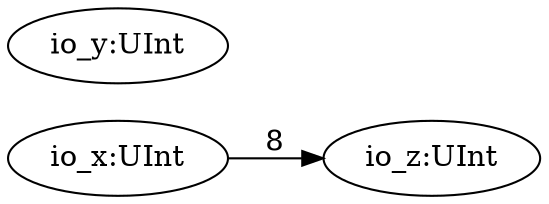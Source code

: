 digraph ZeroWidthTest_CatCompW0W_1{
rankdir = LR;
  io_z[label="io_z:UInt"];
  io_x[label="io_x:UInt"];
  io_y[label="io_y:UInt"];
  io_x -> io_z[label="8"];
}